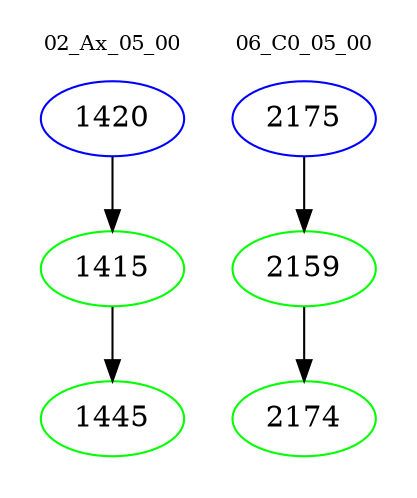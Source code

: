 digraph{
subgraph cluster_0 {
color = white
label = "02_Ax_05_00";
fontsize=10;
T0_1420 [label="1420", color="blue"]
T0_1420 -> T0_1415 [color="black"]
T0_1415 [label="1415", color="green"]
T0_1415 -> T0_1445 [color="black"]
T0_1445 [label="1445", color="green"]
}
subgraph cluster_1 {
color = white
label = "06_C0_05_00";
fontsize=10;
T1_2175 [label="2175", color="blue"]
T1_2175 -> T1_2159 [color="black"]
T1_2159 [label="2159", color="green"]
T1_2159 -> T1_2174 [color="black"]
T1_2174 [label="2174", color="green"]
}
}
